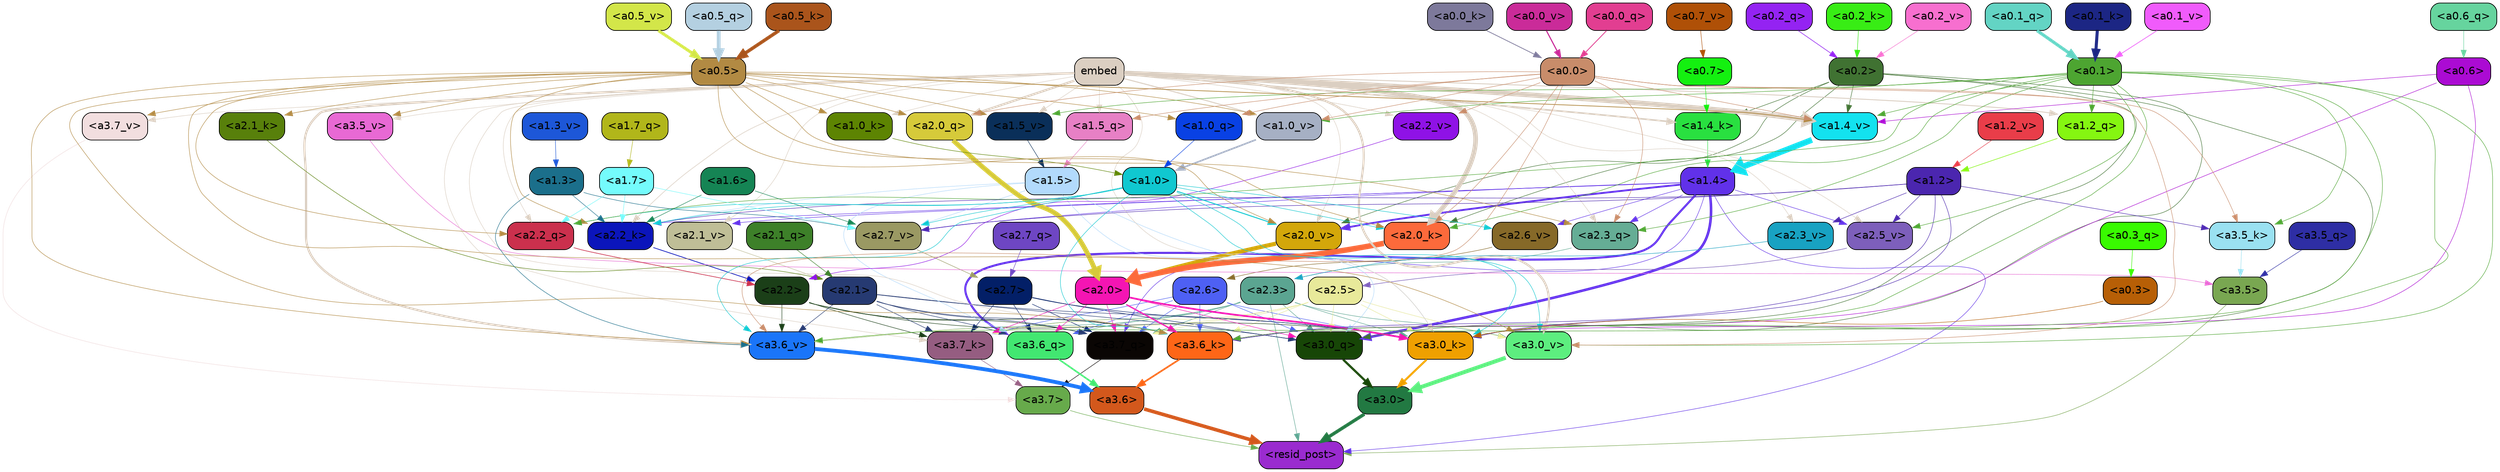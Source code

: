 strict digraph "" {
	graph [bgcolor=transparent,
		layout=dot,
		overlap=false,
		splines=true
	];
	"<a3.7>"	[color=black,
		fillcolor="#67aa4b",
		fontname=Helvetica,
		shape=box,
		style="filled, rounded"];
	"<resid_post>"	[color=black,
		fillcolor="#9a2bcf",
		fontname=Helvetica,
		shape=box,
		style="filled, rounded"];
	"<a3.7>" -> "<resid_post>"	[color="#67aa4b",
		penwidth=0.6];
	"<a3.6>"	[color=black,
		fillcolor="#d3581c",
		fontname=Helvetica,
		shape=box,
		style="filled, rounded"];
	"<a3.6>" -> "<resid_post>"	[color="#d3581c",
		penwidth=4.646730065345764];
	"<a3.5>"	[color=black,
		fillcolor="#79a751",
		fontname=Helvetica,
		shape=box,
		style="filled, rounded"];
	"<a3.5>" -> "<resid_post>"	[color="#79a751",
		penwidth=0.6];
	"<a3.0>"	[color=black,
		fillcolor="#227942",
		fontname=Helvetica,
		shape=box,
		style="filled, rounded"];
	"<a3.0>" -> "<resid_post>"	[color="#227942",
		penwidth=4.323132634162903];
	"<a2.3>"	[color=black,
		fillcolor="#5ba591",
		fontname=Helvetica,
		shape=box,
		style="filled, rounded"];
	"<a2.3>" -> "<resid_post>"	[color="#5ba591",
		penwidth=0.6];
	"<a3.7_q>"	[color=black,
		fillcolor="#0a0604",
		fontname=Helvetica,
		shape=box,
		style="filled, rounded"];
	"<a2.3>" -> "<a3.7_q>"	[color="#5ba591",
		penwidth=0.6];
	"<a3.6_q>"	[color=black,
		fillcolor="#42e771",
		fontname=Helvetica,
		shape=box,
		style="filled, rounded"];
	"<a2.3>" -> "<a3.6_q>"	[color="#5ba591",
		penwidth=0.6];
	"<a3.0_q>"	[color=black,
		fillcolor="#174607",
		fontname=Helvetica,
		shape=box,
		style="filled, rounded"];
	"<a2.3>" -> "<a3.0_q>"	[color="#5ba591",
		penwidth=0.6];
	"<a3.7_k>"	[color=black,
		fillcolor="#955d81",
		fontname=Helvetica,
		shape=box,
		style="filled, rounded"];
	"<a2.3>" -> "<a3.7_k>"	[color="#5ba591",
		penwidth=0.6];
	"<a3.0_k>"	[color=black,
		fillcolor="#efa001",
		fontname=Helvetica,
		shape=box,
		style="filled, rounded"];
	"<a2.3>" -> "<a3.0_k>"	[color="#5ba591",
		penwidth=0.6];
	"<a3.6_v>"	[color=black,
		fillcolor="#1a75f9",
		fontname=Helvetica,
		shape=box,
		style="filled, rounded"];
	"<a2.3>" -> "<a3.6_v>"	[color="#5ba591",
		penwidth=0.6];
	"<a3.0_v>"	[color=black,
		fillcolor="#5dee7f",
		fontname=Helvetica,
		shape=box,
		style="filled, rounded"];
	"<a2.3>" -> "<a3.0_v>"	[color="#5ba591",
		penwidth=0.6];
	"<a1.4>"	[color=black,
		fillcolor="#6131e9",
		fontname=Helvetica,
		shape=box,
		style="filled, rounded"];
	"<a1.4>" -> "<resid_post>"	[color="#6131e9",
		penwidth=0.6];
	"<a1.4>" -> "<a3.7_q>"	[color="#6131e9",
		penwidth=0.6];
	"<a1.4>" -> "<a3.6_q>"	[color="#6131e9",
		penwidth=2.700703263282776];
	"<a1.4>" -> "<a3.0_q>"	[color="#6131e9",
		penwidth=3.34255850315094];
	"<a2.3_q>"	[color=black,
		fillcolor="#65ad95",
		fontname=Helvetica,
		shape=box,
		style="filled, rounded"];
	"<a1.4>" -> "<a2.3_q>"	[color="#6131e9",
		penwidth=0.6];
	"<a2.2_k>"	[color=black,
		fillcolor="#0b15bb",
		fontname=Helvetica,
		shape=box,
		style="filled, rounded"];
	"<a1.4>" -> "<a2.2_k>"	[color="#6131e9",
		penwidth=0.6];
	"<a2.7_v>"	[color=black,
		fillcolor="#9a9963",
		fontname=Helvetica,
		shape=box,
		style="filled, rounded"];
	"<a1.4>" -> "<a2.7_v>"	[color="#6131e9",
		penwidth=0.6];
	"<a2.6_v>"	[color=black,
		fillcolor="#866928",
		fontname=Helvetica,
		shape=box,
		style="filled, rounded"];
	"<a1.4>" -> "<a2.6_v>"	[color="#6131e9",
		penwidth=0.6];
	"<a2.5_v>"	[color=black,
		fillcolor="#7d5fbb",
		fontname=Helvetica,
		shape=box,
		style="filled, rounded"];
	"<a1.4>" -> "<a2.5_v>"	[color="#6131e9",
		penwidth=0.6];
	"<a2.1_v>"	[color=black,
		fillcolor="#bfbe97",
		fontname=Helvetica,
		shape=box,
		style="filled, rounded"];
	"<a1.4>" -> "<a2.1_v>"	[color="#6131e9",
		penwidth=0.6];
	"<a2.0_v>"	[color=black,
		fillcolor="#d3a70a",
		fontname=Helvetica,
		shape=box,
		style="filled, rounded"];
	"<a1.4>" -> "<a2.0_v>"	[color="#6131e9",
		penwidth=2.387977123260498];
	"<a3.7_q>" -> "<a3.7>"	[color="#0a0604",
		penwidth=0.6];
	"<a3.6_q>" -> "<a3.6>"	[color="#42e771",
		penwidth=2.03758105635643];
	"<a3.5_q>"	[color=black,
		fillcolor="#2e2ea4",
		fontname=Helvetica,
		shape=box,
		style="filled, rounded"];
	"<a3.5_q>" -> "<a3.5>"	[color="#2e2ea4",
		penwidth=0.6];
	"<a3.0_q>" -> "<a3.0>"	[color="#174607",
		penwidth=2.8638100624084473];
	"<a3.7_k>" -> "<a3.7>"	[color="#955d81",
		penwidth=0.6];
	"<a3.6_k>"	[color=black,
		fillcolor="#fe6617",
		fontname=Helvetica,
		shape=box,
		style="filled, rounded"];
	"<a3.6_k>" -> "<a3.6>"	[color="#fe6617",
		penwidth=2.174198240041733];
	"<a3.5_k>"	[color=black,
		fillcolor="#9ae1f1",
		fontname=Helvetica,
		shape=box,
		style="filled, rounded"];
	"<a3.5_k>" -> "<a3.5>"	[color="#9ae1f1",
		penwidth=0.6];
	"<a3.0_k>" -> "<a3.0>"	[color="#efa001",
		penwidth=2.6274144649505615];
	"<a3.7_v>"	[color=black,
		fillcolor="#f2dedf",
		fontname=Helvetica,
		shape=box,
		style="filled, rounded"];
	"<a3.7_v>" -> "<a3.7>"	[color="#f2dedf",
		penwidth=0.6];
	"<a3.6_v>" -> "<a3.6>"	[color="#1a75f9",
		penwidth=5.002329230308533];
	"<a3.5_v>"	[color=black,
		fillcolor="#e869d4",
		fontname=Helvetica,
		shape=box,
		style="filled, rounded"];
	"<a3.5_v>" -> "<a3.5>"	[color="#e869d4",
		penwidth=0.6];
	"<a3.0_v>" -> "<a3.0>"	[color="#5dee7f",
		penwidth=5.188832879066467];
	"<a2.7>"	[color=black,
		fillcolor="#031f67",
		fontname=Helvetica,
		shape=box,
		style="filled, rounded"];
	"<a2.7>" -> "<a3.7_q>"	[color="#031f67",
		penwidth=0.6];
	"<a2.7>" -> "<a3.6_q>"	[color="#031f67",
		penwidth=0.6];
	"<a2.7>" -> "<a3.0_q>"	[color="#031f67",
		penwidth=0.6];
	"<a2.7>" -> "<a3.7_k>"	[color="#031f67",
		penwidth=0.6];
	"<a2.7>" -> "<a3.0_k>"	[color="#031f67",
		penwidth=0.6];
	"<a2.6>"	[color=black,
		fillcolor="#4e60f4",
		fontname=Helvetica,
		shape=box,
		style="filled, rounded"];
	"<a2.6>" -> "<a3.7_q>"	[color="#4e60f4",
		penwidth=0.6];
	"<a2.6>" -> "<a3.6_q>"	[color="#4e60f4",
		penwidth=0.6];
	"<a2.6>" -> "<a3.0_q>"	[color="#4e60f4",
		penwidth=0.6];
	"<a2.6>" -> "<a3.7_k>"	[color="#4e60f4",
		penwidth=0.6];
	"<a2.6>" -> "<a3.6_k>"	[color="#4e60f4",
		penwidth=0.6];
	"<a2.6>" -> "<a3.0_k>"	[color="#4e60f4",
		penwidth=0.6];
	"<a2.5>"	[color=black,
		fillcolor="#e8e99a",
		fontname=Helvetica,
		shape=box,
		style="filled, rounded"];
	"<a2.5>" -> "<a3.7_q>"	[color="#e8e99a",
		penwidth=0.6];
	"<a2.5>" -> "<a3.0_q>"	[color="#e8e99a",
		penwidth=0.6];
	"<a2.5>" -> "<a3.7_k>"	[color="#e8e99a",
		penwidth=0.6];
	"<a2.5>" -> "<a3.6_k>"	[color="#e8e99a",
		penwidth=0.6];
	"<a2.5>" -> "<a3.0_k>"	[color="#e8e99a",
		penwidth=0.6];
	"<a2.5>" -> "<a3.6_v>"	[color="#e8e99a",
		penwidth=0.6];
	"<a2.5>" -> "<a3.0_v>"	[color="#e8e99a",
		penwidth=0.6];
	"<a2.2>"	[color=black,
		fillcolor="#1b3f18",
		fontname=Helvetica,
		shape=box,
		style="filled, rounded"];
	"<a2.2>" -> "<a3.7_q>"	[color="#1b3f18",
		penwidth=0.6];
	"<a2.2>" -> "<a3.7_k>"	[color="#1b3f18",
		penwidth=0.6];
	"<a2.2>" -> "<a3.6_k>"	[color="#1b3f18",
		penwidth=0.6];
	"<a2.2>" -> "<a3.0_k>"	[color="#1b3f18",
		penwidth=0.6];
	"<a2.2>" -> "<a3.6_v>"	[color="#1b3f18",
		penwidth=0.6];
	"<a2.1>"	[color=black,
		fillcolor="#263a72",
		fontname=Helvetica,
		shape=box,
		style="filled, rounded"];
	"<a2.1>" -> "<a3.7_q>"	[color="#263a72",
		penwidth=0.6];
	"<a2.1>" -> "<a3.6_q>"	[color="#263a72",
		penwidth=0.6];
	"<a2.1>" -> "<a3.0_q>"	[color="#263a72",
		penwidth=0.6];
	"<a2.1>" -> "<a3.7_k>"	[color="#263a72",
		penwidth=0.6];
	"<a2.1>" -> "<a3.6_k>"	[color="#263a72",
		penwidth=0.6];
	"<a2.1>" -> "<a3.0_k>"	[color="#263a72",
		penwidth=0.6];
	"<a2.1>" -> "<a3.6_v>"	[color="#263a72",
		penwidth=0.6];
	"<a2.0>"	[color=black,
		fillcolor="#f415b3",
		fontname=Helvetica,
		shape=box,
		style="filled, rounded"];
	"<a2.0>" -> "<a3.7_q>"	[color="#f415b3",
		penwidth=0.6];
	"<a2.0>" -> "<a3.6_q>"	[color="#f415b3",
		penwidth=0.6];
	"<a2.0>" -> "<a3.0_q>"	[color="#f415b3",
		penwidth=0.6];
	"<a2.0>" -> "<a3.7_k>"	[color="#f415b3",
		penwidth=0.6];
	"<a2.0>" -> "<a3.6_k>"	[color="#f415b3",
		penwidth=1.6454488784074783];
	"<a2.0>" -> "<a3.0_k>"	[color="#f415b3",
		penwidth=2.2218968719244003];
	"<a1.5>"	[color=black,
		fillcolor="#b2dafc",
		fontname=Helvetica,
		shape=box,
		style="filled, rounded"];
	"<a1.5>" -> "<a3.6_q>"	[color="#b2dafc",
		penwidth=0.6];
	"<a1.5>" -> "<a3.0_q>"	[color="#b2dafc",
		penwidth=0.6];
	"<a1.5>" -> "<a3.0_k>"	[color="#b2dafc",
		penwidth=0.6];
	"<a1.5>" -> "<a2.2_k>"	[color="#b2dafc",
		penwidth=0.6];
	"<a1.5>" -> "<a2.7_v>"	[color="#b2dafc",
		penwidth=0.6];
	"<a0.2>"	[color=black,
		fillcolor="#407232",
		fontname=Helvetica,
		shape=box,
		style="filled, rounded"];
	"<a0.2>" -> "<a3.0_q>"	[color="#407232",
		penwidth=0.6];
	"<a0.2>" -> "<a3.6_k>"	[color="#407232",
		penwidth=0.6];
	"<a0.2>" -> "<a3.0_k>"	[color="#407232",
		penwidth=0.6];
	"<a2.0_k>"	[color=black,
		fillcolor="#fc6a3b",
		fontname=Helvetica,
		shape=box,
		style="filled, rounded"];
	"<a0.2>" -> "<a2.0_k>"	[color="#407232",
		penwidth=0.6];
	"<a0.2>" -> "<a2.0_v>"	[color="#407232",
		penwidth=0.6];
	"<a1.4_k>"	[color=black,
		fillcolor="#29e040",
		fontname=Helvetica,
		shape=box,
		style="filled, rounded"];
	"<a0.2>" -> "<a1.4_k>"	[color="#407232",
		penwidth=0.6];
	"<a1.4_v>"	[color=black,
		fillcolor="#13e2ef",
		fontname=Helvetica,
		shape=box,
		style="filled, rounded"];
	"<a0.2>" -> "<a1.4_v>"	[color="#407232",
		penwidth=0.6];
	embed	[color=black,
		fillcolor="#dbcfc2",
		fontname=Helvetica,
		shape=box,
		style="filled, rounded"];
	embed -> "<a3.7_k>"	[color="#dbcfc2",
		penwidth=0.6];
	embed -> "<a3.6_k>"	[color="#dbcfc2",
		penwidth=0.6];
	embed -> "<a3.0_k>"	[color="#dbcfc2",
		penwidth=0.6];
	embed -> "<a3.7_v>"	[color="#dbcfc2",
		penwidth=0.6];
	embed -> "<a3.6_v>"	[color="#dbcfc2",
		penwidth=2.8301228284835815];
	embed -> "<a3.5_v>"	[color="#dbcfc2",
		penwidth=0.6];
	embed -> "<a3.0_v>"	[color="#dbcfc2",
		penwidth=2.7660785913467407];
	embed -> "<a2.3_q>"	[color="#dbcfc2",
		penwidth=0.6];
	"<a2.2_q>"	[color=black,
		fillcolor="#cb304d",
		fontname=Helvetica,
		shape=box,
		style="filled, rounded"];
	embed -> "<a2.2_q>"	[color="#dbcfc2",
		penwidth=0.6];
	"<a2.0_q>"	[color=black,
		fillcolor="#d6ca3a",
		fontname=Helvetica,
		shape=box,
		style="filled, rounded"];
	embed -> "<a2.0_q>"	[color="#dbcfc2",
		penwidth=2.918822765350342];
	embed -> "<a2.2_k>"	[color="#dbcfc2",
		penwidth=0.7099294662475586];
	"<a2.1_k>"	[color=black,
		fillcolor="#58800b",
		fontname=Helvetica,
		shape=box,
		style="filled, rounded"];
	embed -> "<a2.1_k>"	[color="#dbcfc2",
		penwidth=0.6];
	embed -> "<a2.0_k>"	[color="#dbcfc2",
		penwidth=6.075345039367676];
	embed -> "<a2.5_v>"	[color="#dbcfc2",
		penwidth=0.6];
	"<a2.3_v>"	[color=black,
		fillcolor="#18a2c2",
		fontname=Helvetica,
		shape=box,
		style="filled, rounded"];
	embed -> "<a2.3_v>"	[color="#dbcfc2",
		penwidth=0.6];
	"<a2.2_v>"	[color=black,
		fillcolor="#8f12e6",
		fontname=Helvetica,
		shape=box,
		style="filled, rounded"];
	embed -> "<a2.2_v>"	[color="#dbcfc2",
		penwidth=0.6909599304199219];
	embed -> "<a2.1_v>"	[color="#dbcfc2",
		penwidth=0.6];
	embed -> "<a2.0_v>"	[color="#dbcfc2",
		penwidth=0.6];
	"<a1.5_q>"	[color=black,
		fillcolor="#e780c5",
		fontname=Helvetica,
		shape=box,
		style="filled, rounded"];
	embed -> "<a1.5_q>"	[color="#dbcfc2",
		penwidth=0.6];
	"<a1.2_q>"	[color=black,
		fillcolor="#85f611",
		fontname=Helvetica,
		shape=box,
		style="filled, rounded"];
	embed -> "<a1.2_q>"	[color="#dbcfc2",
		penwidth=1.1075286865234375];
	embed -> "<a1.4_k>"	[color="#dbcfc2",
		penwidth=2.043105125427246];
	"<a1.0_k>"	[color=black,
		fillcolor="#5d8402",
		fontname=Helvetica,
		shape=box,
		style="filled, rounded"];
	embed -> "<a1.0_k>"	[color="#dbcfc2",
		penwidth=0.6];
	"<a1.5_v>"	[color=black,
		fillcolor="#0a2f59",
		fontname=Helvetica,
		shape=box,
		style="filled, rounded"];
	embed -> "<a1.5_v>"	[color="#dbcfc2",
		penwidth=0.6];
	embed -> "<a1.4_v>"	[color="#dbcfc2",
		penwidth=6.46385931968689];
	"<a1.0_v>"	[color=black,
		fillcolor="#a6b0c4",
		fontname=Helvetica,
		shape=box,
		style="filled, rounded"];
	embed -> "<a1.0_v>"	[color="#dbcfc2",
		penwidth=1.273291826248169];
	"<a1.2>"	[color=black,
		fillcolor="#4b26af",
		fontname=Helvetica,
		shape=box,
		style="filled, rounded"];
	"<a1.2>" -> "<a3.6_k>"	[color="#4b26af",
		penwidth=0.6];
	"<a1.2>" -> "<a3.5_k>"	[color="#4b26af",
		penwidth=0.6];
	"<a1.2>" -> "<a3.0_k>"	[color="#4b26af",
		penwidth=0.6];
	"<a1.2>" -> "<a2.2_k>"	[color="#4b26af",
		penwidth=0.6];
	"<a1.2>" -> "<a2.7_v>"	[color="#4b26af",
		penwidth=0.6];
	"<a1.2>" -> "<a2.5_v>"	[color="#4b26af",
		penwidth=0.6];
	"<a1.2>" -> "<a2.3_v>"	[color="#4b26af",
		penwidth=0.6];
	"<a1.0>"	[color=black,
		fillcolor="#10c8d0",
		fontname=Helvetica,
		shape=box,
		style="filled, rounded"];
	"<a1.0>" -> "<a3.6_k>"	[color="#10c8d0",
		penwidth=0.6];
	"<a1.0>" -> "<a3.0_k>"	[color="#10c8d0",
		penwidth=0.6];
	"<a1.0>" -> "<a3.6_v>"	[color="#10c8d0",
		penwidth=0.6];
	"<a1.0>" -> "<a3.0_v>"	[color="#10c8d0",
		penwidth=0.6];
	"<a1.0>" -> "<a2.2_q>"	[color="#10c8d0",
		penwidth=0.6];
	"<a1.0>" -> "<a2.2_k>"	[color="#10c8d0",
		penwidth=0.6];
	"<a1.0>" -> "<a2.0_k>"	[color="#10c8d0",
		penwidth=0.6];
	"<a1.0>" -> "<a2.7_v>"	[color="#10c8d0",
		penwidth=0.6];
	"<a1.0>" -> "<a2.6_v>"	[color="#10c8d0",
		penwidth=0.6];
	"<a1.0>" -> "<a2.0_v>"	[color="#10c8d0",
		penwidth=1.2435333728790283];
	"<a0.6>"	[color=black,
		fillcolor="#ab0bd3",
		fontname=Helvetica,
		shape=box,
		style="filled, rounded"];
	"<a0.6>" -> "<a3.6_k>"	[color="#ab0bd3",
		penwidth=0.6];
	"<a0.6>" -> "<a3.0_k>"	[color="#ab0bd3",
		penwidth=0.6];
	"<a0.6>" -> "<a1.4_v>"	[color="#ab0bd3",
		penwidth=0.6];
	"<a0.5>"	[color=black,
		fillcolor="#b28a43",
		fontname=Helvetica,
		shape=box,
		style="filled, rounded"];
	"<a0.5>" -> "<a3.6_k>"	[color="#b28a43",
		penwidth=0.6];
	"<a0.5>" -> "<a3.7_v>"	[color="#b28a43",
		penwidth=0.6];
	"<a0.5>" -> "<a3.6_v>"	[color="#b28a43",
		penwidth=0.6];
	"<a0.5>" -> "<a3.5_v>"	[color="#b28a43",
		penwidth=0.6];
	"<a0.5>" -> "<a3.0_v>"	[color="#b28a43",
		penwidth=0.6124261617660522];
	"<a0.5>" -> "<a2.3_q>"	[color="#b28a43",
		penwidth=0.6];
	"<a0.5>" -> "<a2.2_q>"	[color="#b28a43",
		penwidth=0.6];
	"<a0.5>" -> "<a2.0_q>"	[color="#b28a43",
		penwidth=0.6];
	"<a0.5>" -> "<a2.2_k>"	[color="#b28a43",
		penwidth=0.6];
	"<a0.5>" -> "<a2.1_k>"	[color="#b28a43",
		penwidth=0.6];
	"<a0.5>" -> "<a2.0_k>"	[color="#b28a43",
		penwidth=0.6112704277038574];
	"<a0.5>" -> "<a2.0_v>"	[color="#b28a43",
		penwidth=0.6];
	"<a1.0_q>"	[color=black,
		fillcolor="#0941e4",
		fontname=Helvetica,
		shape=box,
		style="filled, rounded"];
	"<a0.5>" -> "<a1.0_q>"	[color="#b28a43",
		penwidth=0.6];
	"<a0.5>" -> "<a1.0_k>"	[color="#b28a43",
		penwidth=0.6];
	"<a0.5>" -> "<a1.5_v>"	[color="#b28a43",
		penwidth=0.6];
	"<a0.5>" -> "<a1.4_v>"	[color="#b28a43",
		penwidth=0.9145197868347168];
	"<a0.5>" -> "<a1.0_v>"	[color="#b28a43",
		penwidth=0.6];
	"<a0.1>"	[color=black,
		fillcolor="#4da531",
		fontname=Helvetica,
		shape=box,
		style="filled, rounded"];
	"<a0.1>" -> "<a3.6_k>"	[color="#4da531",
		penwidth=0.6];
	"<a0.1>" -> "<a3.5_k>"	[color="#4da531",
		penwidth=0.6];
	"<a0.1>" -> "<a3.0_k>"	[color="#4da531",
		penwidth=0.6];
	"<a0.1>" -> "<a3.6_v>"	[color="#4da531",
		penwidth=0.6];
	"<a0.1>" -> "<a3.0_v>"	[color="#4da531",
		penwidth=0.6];
	"<a0.1>" -> "<a2.3_q>"	[color="#4da531",
		penwidth=0.6];
	"<a0.1>" -> "<a2.2_q>"	[color="#4da531",
		penwidth=0.6];
	"<a0.1>" -> "<a2.0_k>"	[color="#4da531",
		penwidth=0.6];
	"<a0.1>" -> "<a2.5_v>"	[color="#4da531",
		penwidth=0.6];
	"<a0.1>" -> "<a1.2_q>"	[color="#4da531",
		penwidth=0.6];
	"<a0.1>" -> "<a1.5_v>"	[color="#4da531",
		penwidth=0.6];
	"<a0.1>" -> "<a1.4_v>"	[color="#4da531",
		penwidth=0.6];
	"<a0.1>" -> "<a1.0_v>"	[color="#4da531",
		penwidth=0.6];
	"<a0.0>"	[color=black,
		fillcolor="#c88c6a",
		fontname=Helvetica,
		shape=box,
		style="filled, rounded"];
	"<a0.0>" -> "<a3.5_k>"	[color="#c88c6a",
		penwidth=0.6];
	"<a0.0>" -> "<a3.6_v>"	[color="#c88c6a",
		penwidth=0.6];
	"<a0.0>" -> "<a3.0_v>"	[color="#c88c6a",
		penwidth=0.6];
	"<a0.0>" -> "<a2.3_q>"	[color="#c88c6a",
		penwidth=0.6];
	"<a0.0>" -> "<a2.0_q>"	[color="#c88c6a",
		penwidth=0.6];
	"<a0.0>" -> "<a2.0_k>"	[color="#c88c6a",
		penwidth=0.6];
	"<a0.0>" -> "<a2.2_v>"	[color="#c88c6a",
		penwidth=0.6];
	"<a0.0>" -> "<a1.5_q>"	[color="#c88c6a",
		penwidth=0.6];
	"<a0.0>" -> "<a1.0_q>"	[color="#c88c6a",
		penwidth=0.6];
	"<a0.0>" -> "<a1.4_v>"	[color="#c88c6a",
		penwidth=0.6];
	"<a0.0>" -> "<a1.0_v>"	[color="#c88c6a",
		penwidth=0.6];
	"<a0.3>"	[color=black,
		fillcolor="#b75f06",
		fontname=Helvetica,
		shape=box,
		style="filled, rounded"];
	"<a0.3>" -> "<a3.0_k>"	[color="#b75f06",
		penwidth=0.6];
	"<a1.3>"	[color=black,
		fillcolor="#1b6f8b",
		fontname=Helvetica,
		shape=box,
		style="filled, rounded"];
	"<a1.3>" -> "<a3.6_v>"	[color="#1b6f8b",
		penwidth=0.6];
	"<a1.3>" -> "<a2.2_k>"	[color="#1b6f8b",
		penwidth=0.6];
	"<a1.3>" -> "<a2.7_v>"	[color="#1b6f8b",
		penwidth=0.6];
	"<a2.7_q>"	[color=black,
		fillcolor="#6e46c3",
		fontname=Helvetica,
		shape=box,
		style="filled, rounded"];
	"<a2.7_q>" -> "<a2.7>"	[color="#6e46c3",
		penwidth=0.6];
	"<a2.3_q>" -> "<a2.3>"	[color="#65ad95",
		penwidth=0.6];
	"<a2.2_q>" -> "<a2.2>"	[color="#cb304d",
		penwidth=0.8114519119262695];
	"<a2.1_q>"	[color=black,
		fillcolor="#3d8029",
		fontname=Helvetica,
		shape=box,
		style="filled, rounded"];
	"<a2.1_q>" -> "<a2.1>"	[color="#3d8029",
		penwidth=0.6];
	"<a2.0_q>" -> "<a2.0>"	[color="#d6ca3a",
		penwidth=6.2323237657547];
	"<a2.2_k>" -> "<a2.2>"	[color="#0b15bb",
		penwidth=0.9331893920898438];
	"<a2.1_k>" -> "<a2.1>"	[color="#58800b",
		penwidth=0.6];
	"<a2.0_k>" -> "<a2.0>"	[color="#fc6a3b",
		penwidth=7.158664226531982];
	"<a2.7_v>" -> "<a2.7>"	[color="#9a9963",
		penwidth=0.6];
	"<a2.6_v>" -> "<a2.6>"	[color="#866928",
		penwidth=0.6];
	"<a2.5_v>" -> "<a2.5>"	[color="#7d5fbb",
		penwidth=0.6657319068908691];
	"<a2.3_v>" -> "<a2.3>"	[color="#18a2c2",
		penwidth=0.6];
	"<a2.2_v>" -> "<a2.2>"	[color="#8f12e6",
		penwidth=0.6];
	"<a2.1_v>" -> "<a2.1>"	[color="#bfbe97",
		penwidth=0.6];
	"<a2.0_v>" -> "<a2.0>"	[color="#d3a70a",
		penwidth=5.380099236965179];
	"<a1.7>"	[color=black,
		fillcolor="#74fbfc",
		fontname=Helvetica,
		shape=box,
		style="filled, rounded"];
	"<a1.7>" -> "<a2.2_q>"	[color="#74fbfc",
		penwidth=0.6];
	"<a1.7>" -> "<a2.2_k>"	[color="#74fbfc",
		penwidth=0.6];
	"<a1.7>" -> "<a2.7_v>"	[color="#74fbfc",
		penwidth=0.6];
	"<a1.6>"	[color=black,
		fillcolor="#158454",
		fontname=Helvetica,
		shape=box,
		style="filled, rounded"];
	"<a1.6>" -> "<a2.2_k>"	[color="#158454",
		penwidth=0.6];
	"<a1.6>" -> "<a2.7_v>"	[color="#158454",
		penwidth=0.6];
	"<a1.7_q>"	[color=black,
		fillcolor="#b1b61a",
		fontname=Helvetica,
		shape=box,
		style="filled, rounded"];
	"<a1.7_q>" -> "<a1.7>"	[color="#b1b61a",
		penwidth=0.6];
	"<a1.5_q>" -> "<a1.5>"	[color="#e780c5",
		penwidth=0.6];
	"<a1.2_q>" -> "<a1.2>"	[color="#85f611",
		penwidth=0.6965713500976562];
	"<a1.0_q>" -> "<a1.0>"	[color="#0941e4",
		penwidth=0.6];
	"<a1.4_k>" -> "<a1.4>"	[color="#29e040",
		penwidth=0.6];
	"<a1.0_k>" -> "<a1.0>"	[color="#5d8402",
		penwidth=0.6];
	"<a1.5_v>" -> "<a1.5>"	[color="#0a2f59",
		penwidth=0.6];
	"<a1.4_v>" -> "<a1.4>"	[color="#13e2ef",
		penwidth=7.649995803833008];
	"<a1.3_v>"	[color=black,
		fillcolor="#1d57d8",
		fontname=Helvetica,
		shape=box,
		style="filled, rounded"];
	"<a1.3_v>" -> "<a1.3>"	[color="#1d57d8",
		penwidth=0.6];
	"<a1.2_v>"	[color=black,
		fillcolor="#e93d49",
		fontname=Helvetica,
		shape=box,
		style="filled, rounded"];
	"<a1.2_v>" -> "<a1.2>"	[color="#e93d49",
		penwidth=0.6];
	"<a1.0_v>" -> "<a1.0>"	[color="#a6b0c4",
		penwidth=2.050852060317993];
	"<a0.7>"	[color=black,
		fillcolor="#14f010",
		fontname=Helvetica,
		shape=box,
		style="filled, rounded"];
	"<a0.7>" -> "<a1.4_k>"	[color="#14f010",
		penwidth=0.6];
	"<a0.6_q>"	[color=black,
		fillcolor="#66d49e",
		fontname=Helvetica,
		shape=box,
		style="filled, rounded"];
	"<a0.6_q>" -> "<a0.6>"	[color="#66d49e",
		penwidth=0.6];
	"<a0.5_q>"	[color=black,
		fillcolor="#b4d0e1",
		fontname=Helvetica,
		shape=box,
		style="filled, rounded"];
	"<a0.5_q>" -> "<a0.5>"	[color="#b4d0e1",
		penwidth=4.9415271282196045];
	"<a0.3_q>"	[color=black,
		fillcolor="#39fa01",
		fontname=Helvetica,
		shape=box,
		style="filled, rounded"];
	"<a0.3_q>" -> "<a0.3>"	[color="#39fa01",
		penwidth=0.6];
	"<a0.2_q>"	[color=black,
		fillcolor="#9423f2",
		fontname=Helvetica,
		shape=box,
		style="filled, rounded"];
	"<a0.2_q>" -> "<a0.2>"	[color="#9423f2",
		penwidth=0.7393593788146973];
	"<a0.1_q>"	[color=black,
		fillcolor="#63d4c4",
		fontname=Helvetica,
		shape=box,
		style="filled, rounded"];
	"<a0.1_q>" -> "<a0.1>"	[color="#63d4c4",
		penwidth=4.0437469482421875];
	"<a0.0_q>"	[color=black,
		fillcolor="#e23e91",
		fontname=Helvetica,
		shape=box,
		style="filled, rounded"];
	"<a0.0_q>" -> "<a0.0>"	[color="#e23e91",
		penwidth=1.0526800155639648];
	"<a0.5_k>"	[color=black,
		fillcolor="#aa541b",
		fontname=Helvetica,
		shape=box,
		style="filled, rounded"];
	"<a0.5_k>" -> "<a0.5>"	[color="#aa541b",
		penwidth=4.382697105407715];
	"<a0.2_k>"	[color=black,
		fillcolor="#38ed15",
		fontname=Helvetica,
		shape=box,
		style="filled, rounded"];
	"<a0.2_k>" -> "<a0.2>"	[color="#38ed15",
		penwidth=0.6394491195678711];
	"<a0.1_k>"	[color=black,
		fillcolor="#1c2684",
		fontname=Helvetica,
		shape=box,
		style="filled, rounded"];
	"<a0.1_k>" -> "<a0.1>"	[color="#1c2684",
		penwidth=3.9428932666778564];
	"<a0.0_k>"	[color=black,
		fillcolor="#7d799b",
		fontname=Helvetica,
		shape=box,
		style="filled, rounded"];
	"<a0.0_k>" -> "<a0.0>"	[color="#7d799b",
		penwidth=0.9280776977539062];
	"<a0.7_v>"	[color=black,
		fillcolor="#af5007",
		fontname=Helvetica,
		shape=box,
		style="filled, rounded"];
	"<a0.7_v>" -> "<a0.7>"	[color="#af5007",
		penwidth=0.6];
	"<a0.5_v>"	[color=black,
		fillcolor="#d3e649",
		fontname=Helvetica,
		shape=box,
		style="filled, rounded"];
	"<a0.5_v>" -> "<a0.5>"	[color="#d3e649",
		penwidth=3.8846328258514404];
	"<a0.2_v>"	[color=black,
		fillcolor="#f76fcf",
		fontname=Helvetica,
		shape=box,
		style="filled, rounded"];
	"<a0.2_v>" -> "<a0.2>"	[color="#f76fcf",
		penwidth=0.6];
	"<a0.1_v>"	[color=black,
		fillcolor="#f05bfb",
		fontname=Helvetica,
		shape=box,
		style="filled, rounded"];
	"<a0.1_v>" -> "<a0.1>"	[color="#f05bfb",
		penwidth=0.8284716606140137];
	"<a0.0_v>"	[color=black,
		fillcolor="#ca2b99",
		fontname=Helvetica,
		shape=box,
		style="filled, rounded"];
	"<a0.0_v>" -> "<a0.0>"	[color="#ca2b99",
		penwidth=1.44976806640625];
}
